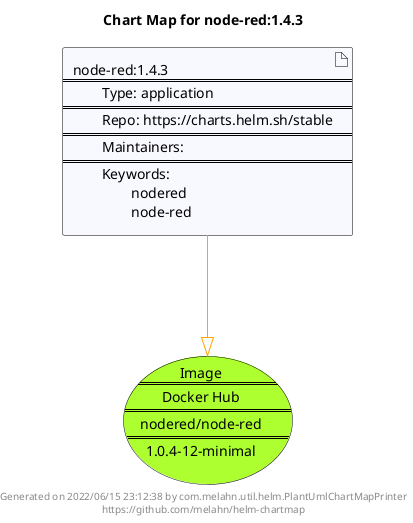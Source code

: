 @startuml
skinparam linetype ortho
skinparam backgroundColor white
skinparam usecaseBorderColor black
skinparam usecaseArrowColor LightSlateGray
skinparam artifactBorderColor black
skinparam artifactArrowColor LightSlateGray

title Chart Map for node-red:1.4.3

'There is one referenced Helm Chart
artifact "node-red:1.4.3\n====\n\tType: application\n====\n\tRepo: https://charts.helm.sh/stable\n====\n\tMaintainers: \n====\n\tKeywords: \n\t\tnodered\n\t\tnode-red" as node_red_1_4_3 #GhostWhite

'There is one referenced Docker Image
usecase "Image\n====\nDocker Hub\n====\nnodered/node-red\n====\n1.0.4-12-minimal" as nodered_node_red_1_0_4_12_minimal #GreenYellow

'Chart Dependencies
node_red_1_4_3--[#orange]-|>nodered_node_red_1_0_4_12_minimal

center footer Generated on 2022/06/15 23:12:38 by com.melahn.util.helm.PlantUmlChartMapPrinter\nhttps://github.com/melahn/helm-chartmap
@enduml
